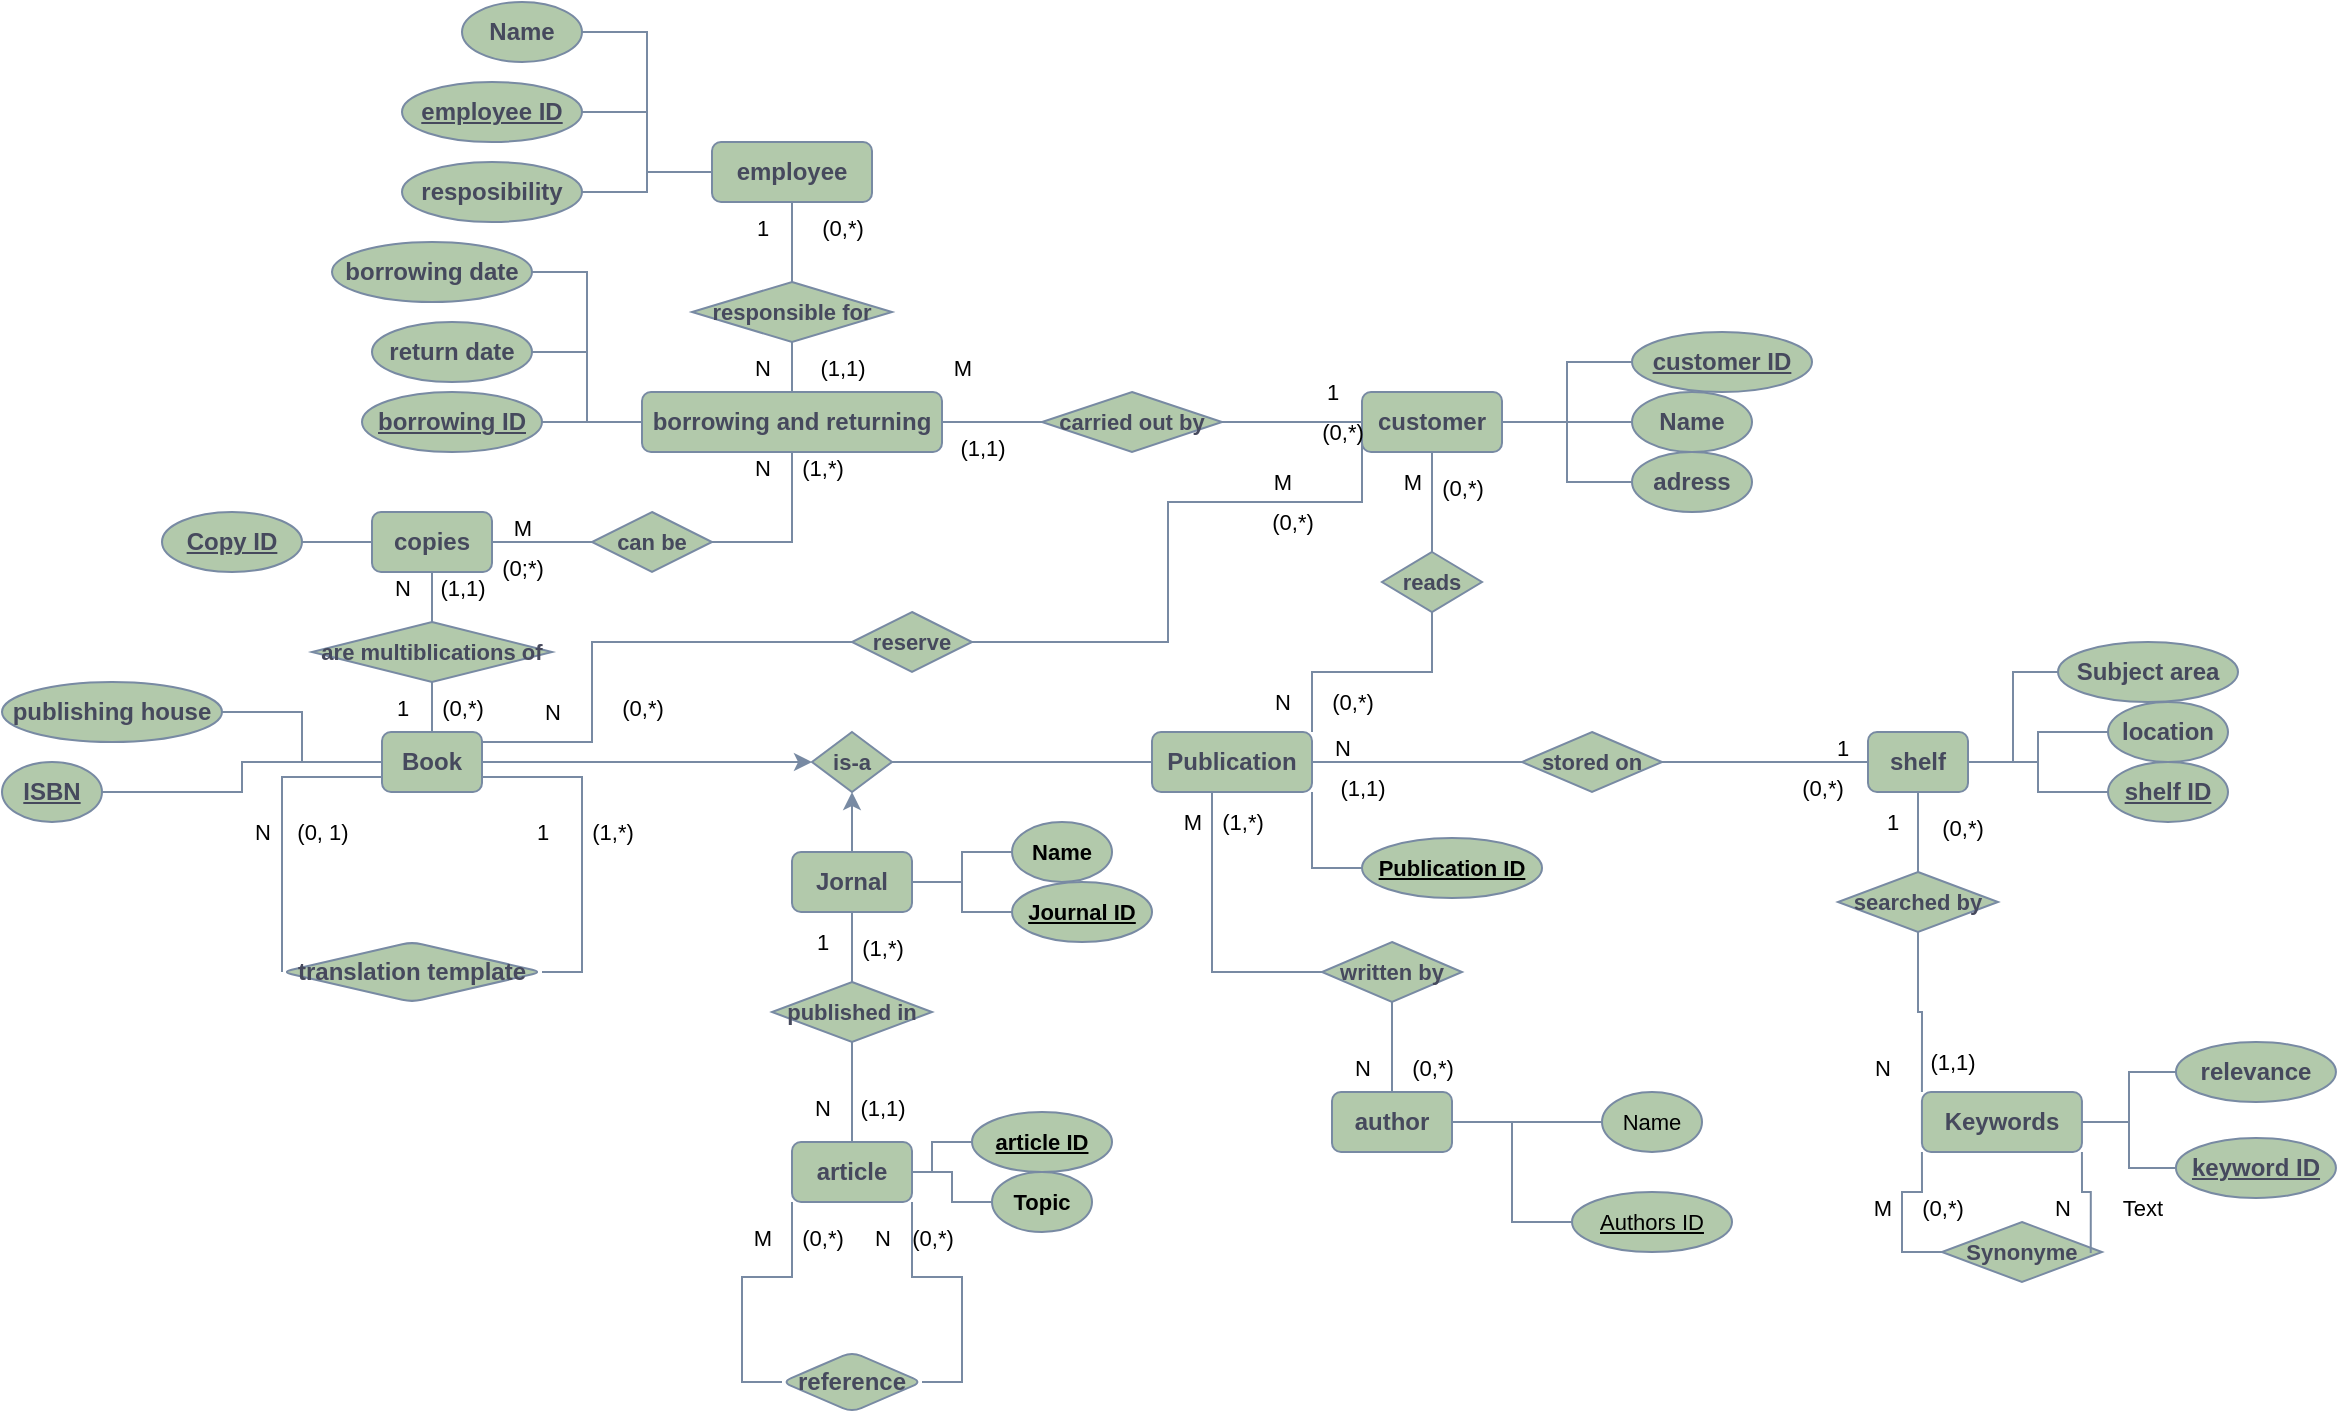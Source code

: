 <mxfile version="26.2.2">
  <diagram name="Seite-1" id="tsrc8ydOF3_2nM63vob0">
    <mxGraphModel dx="1426" dy="2021" grid="1" gridSize="10" guides="1" tooltips="1" connect="1" arrows="1" fold="1" page="1" pageScale="1" pageWidth="827" pageHeight="1169" math="0" shadow="0">
      <root>
        <mxCell id="0" />
        <mxCell id="1" parent="0" />
        <mxCell id="QP1Ot8ZAfSgMZhXPvZnd-15" style="edgeStyle=orthogonalEdgeStyle;shape=connector;rounded=0;orthogonalLoop=1;jettySize=auto;html=1;exitX=1;exitY=0.5;exitDx=0;exitDy=0;entryX=0;entryY=0.5;entryDx=0;entryDy=0;strokeColor=#788AA3;align=center;verticalAlign=middle;fontFamily=Helvetica;fontSize=11;fontColor=default;labelBackgroundColor=none;startFill=0;endArrow=none;fontStyle=1" parent="1" source="QP1Ot8ZAfSgMZhXPvZnd-40" target="2SzFF_72ARvEB5GiTpjh-35" edge="1">
          <mxGeometry relative="1" as="geometry">
            <mxPoint x="1043" y="150" as="targetPoint" />
          </mxGeometry>
        </mxCell>
        <mxCell id="QP1Ot8ZAfSgMZhXPvZnd-21" style="edgeStyle=orthogonalEdgeStyle;rounded=0;orthogonalLoop=1;jettySize=auto;html=1;exitX=1;exitY=0.5;exitDx=0;exitDy=0;entryX=0.5;entryY=1;entryDx=0;entryDy=0;strokeColor=#788AA3;fontColor=default;fillColor=#B2C9AB;endArrow=none;startFill=0;labelBackgroundColor=none;fontStyle=1" parent="1" source="2SzFF_72ARvEB5GiTpjh-3" target="QP1Ot8ZAfSgMZhXPvZnd-67" edge="1">
          <mxGeometry relative="1" as="geometry">
            <mxPoint x="355" y="-15" as="targetPoint" />
          </mxGeometry>
        </mxCell>
        <mxCell id="QP1Ot8ZAfSgMZhXPvZnd-49" style="edgeStyle=orthogonalEdgeStyle;shape=connector;rounded=0;orthogonalLoop=1;jettySize=auto;html=1;exitX=1;exitY=0.25;exitDx=0;exitDy=0;entryX=0;entryY=0.5;entryDx=0;entryDy=0;strokeColor=#788AA3;align=center;verticalAlign=middle;fontFamily=Helvetica;fontSize=11;fontColor=default;labelBackgroundColor=none;startFill=0;endArrow=none;fillColor=#B2C9AB;fontStyle=1" parent="1" source="QP1Ot8ZAfSgMZhXPvZnd-1" target="QP1Ot8ZAfSgMZhXPvZnd-48" edge="1">
          <mxGeometry relative="1" as="geometry">
            <Array as="points">
              <mxPoint x="260" y="140" />
              <mxPoint x="315" y="140" />
              <mxPoint x="315" y="90" />
            </Array>
          </mxGeometry>
        </mxCell>
        <mxCell id="2SzFF_72ARvEB5GiTpjh-55" style="edgeStyle=orthogonalEdgeStyle;shape=connector;rounded=0;orthogonalLoop=1;jettySize=auto;html=1;exitX=0;exitY=0.75;exitDx=0;exitDy=0;entryX=0;entryY=0.5;entryDx=0;entryDy=0;strokeColor=#788AA3;align=center;verticalAlign=middle;fontFamily=Helvetica;fontSize=11;fontColor=default;labelBackgroundColor=none;startFill=0;endArrow=none;fillColor=#B2C9AB;fontStyle=1" edge="1" parent="1" source="QP1Ot8ZAfSgMZhXPvZnd-1" target="QP1Ot8ZAfSgMZhXPvZnd-37">
          <mxGeometry relative="1" as="geometry">
            <Array as="points">
              <mxPoint x="160" y="158" />
              <mxPoint x="160" y="240" />
            </Array>
          </mxGeometry>
        </mxCell>
        <mxCell id="QP1Ot8ZAfSgMZhXPvZnd-1" value="Book" style="rounded=1;whiteSpace=wrap;html=1;labelBackgroundColor=none;fillColor=#B2C9AB;strokeColor=#788AA3;fontColor=#46495D;fontStyle=1" parent="1" vertex="1">
          <mxGeometry x="210" y="135" width="50" height="30" as="geometry" />
        </mxCell>
        <mxCell id="QP1Ot8ZAfSgMZhXPvZnd-27" style="edgeStyle=orthogonalEdgeStyle;shape=connector;rounded=0;orthogonalLoop=1;jettySize=auto;html=1;exitX=0.575;exitY=0.033;exitDx=0;exitDy=0;entryX=0.5;entryY=1;entryDx=0;entryDy=0;strokeColor=#788AA3;align=center;verticalAlign=middle;fontFamily=Helvetica;fontSize=11;fontColor=default;labelBackgroundColor=none;startFill=0;endArrow=classic;fillColor=#B2C9AB;endFill=1;exitPerimeter=0;fontStyle=1" parent="1" source="QP1Ot8ZAfSgMZhXPvZnd-2" target="QP1Ot8ZAfSgMZhXPvZnd-23" edge="1">
          <mxGeometry relative="1" as="geometry" />
        </mxCell>
        <mxCell id="QP1Ot8ZAfSgMZhXPvZnd-2" value="Jornal" style="rounded=1;whiteSpace=wrap;html=1;labelBackgroundColor=none;fillColor=#B2C9AB;strokeColor=#788AA3;fontColor=#46495D;fontStyle=1" parent="1" vertex="1">
          <mxGeometry x="415" y="195" width="60" height="30" as="geometry" />
        </mxCell>
        <mxCell id="QP1Ot8ZAfSgMZhXPvZnd-7" value="" style="edgeStyle=orthogonalEdgeStyle;rounded=0;orthogonalLoop=1;jettySize=auto;html=1;strokeColor=#788AA3;fontColor=default;endArrow=none;startFill=0;labelBackgroundColor=none;fontStyle=1" parent="1" source="QP1Ot8ZAfSgMZhXPvZnd-3" target="QP1Ot8ZAfSgMZhXPvZnd-1" edge="1">
          <mxGeometry relative="1" as="geometry" />
        </mxCell>
        <mxCell id="QP1Ot8ZAfSgMZhXPvZnd-3" value="publishing house" style="rounded=1;whiteSpace=wrap;html=1;labelBackgroundColor=none;fillColor=#B2C9AB;strokeColor=#788AA3;fontColor=#46495D;shape=ellipse;perimeter=ellipsePerimeter;fontStyle=1" parent="1" vertex="1">
          <mxGeometry x="20" y="110" width="110" height="30" as="geometry" />
        </mxCell>
        <mxCell id="QP1Ot8ZAfSgMZhXPvZnd-36" value="" style="edgeStyle=orthogonalEdgeStyle;shape=connector;rounded=0;orthogonalLoop=1;jettySize=auto;html=1;strokeColor=#788AA3;align=center;verticalAlign=middle;fontFamily=Helvetica;fontSize=11;fontColor=default;labelBackgroundColor=none;startFill=0;endArrow=none;fillColor=#B2C9AB;entryX=0.5;entryY=1;entryDx=0;entryDy=0;fontStyle=1" parent="1" source="2SzFF_72ARvEB5GiTpjh-28" target="QP1Ot8ZAfSgMZhXPvZnd-2" edge="1">
          <mxGeometry relative="1" as="geometry">
            <mxPoint x="435" y="460" as="targetPoint" />
          </mxGeometry>
        </mxCell>
        <mxCell id="2SzFF_72ARvEB5GiTpjh-59" style="edgeStyle=orthogonalEdgeStyle;shape=connector;rounded=0;orthogonalLoop=1;jettySize=auto;html=1;exitX=0;exitY=1;exitDx=0;exitDy=0;entryX=0;entryY=0.5;entryDx=0;entryDy=0;strokeColor=#788AA3;align=center;verticalAlign=middle;fontFamily=Helvetica;fontSize=11;fontColor=default;labelBackgroundColor=none;startFill=0;endArrow=none;fillColor=#B2C9AB;fontStyle=1" edge="1" parent="1" source="QP1Ot8ZAfSgMZhXPvZnd-4" target="2SzFF_72ARvEB5GiTpjh-58">
          <mxGeometry relative="1" as="geometry" />
        </mxCell>
        <mxCell id="2SzFF_72ARvEB5GiTpjh-61" style="edgeStyle=orthogonalEdgeStyle;shape=connector;rounded=0;orthogonalLoop=1;jettySize=auto;html=1;exitX=1;exitY=1;exitDx=0;exitDy=0;entryX=1;entryY=0.5;entryDx=0;entryDy=0;strokeColor=#788AA3;align=center;verticalAlign=middle;fontFamily=Helvetica;fontSize=11;fontColor=default;labelBackgroundColor=none;startFill=0;endArrow=none;fillColor=#B2C9AB;fontStyle=1" edge="1" parent="1" source="QP1Ot8ZAfSgMZhXPvZnd-4" target="2SzFF_72ARvEB5GiTpjh-58">
          <mxGeometry relative="1" as="geometry" />
        </mxCell>
        <mxCell id="2SzFF_72ARvEB5GiTpjh-119" style="edgeStyle=orthogonalEdgeStyle;shape=connector;rounded=0;orthogonalLoop=1;jettySize=auto;html=1;exitX=0.5;exitY=0;exitDx=0;exitDy=0;entryX=0.5;entryY=1;entryDx=0;entryDy=0;strokeColor=#788AA3;align=center;verticalAlign=middle;fontFamily=Helvetica;fontSize=11;fontColor=default;labelBackgroundColor=none;startFill=0;endArrow=none;fillColor=#B2C9AB;" edge="1" parent="1" source="QP1Ot8ZAfSgMZhXPvZnd-4" target="2SzFF_72ARvEB5GiTpjh-28">
          <mxGeometry relative="1" as="geometry" />
        </mxCell>
        <mxCell id="QP1Ot8ZAfSgMZhXPvZnd-4" value="article" style="rounded=1;whiteSpace=wrap;html=1;labelBackgroundColor=none;fillColor=#B2C9AB;strokeColor=#788AA3;fontColor=#46495D;fontStyle=1" parent="1" vertex="1">
          <mxGeometry x="415" y="340" width="60" height="30" as="geometry" />
        </mxCell>
        <mxCell id="QP1Ot8ZAfSgMZhXPvZnd-33" value="" style="edgeStyle=orthogonalEdgeStyle;shape=connector;rounded=0;orthogonalLoop=1;jettySize=auto;html=1;strokeColor=#788AA3;align=center;verticalAlign=middle;fontFamily=Helvetica;fontSize=11;fontColor=default;labelBackgroundColor=none;startFill=0;endArrow=none;fillColor=#B2C9AB;fontStyle=1" parent="1" source="QP1Ot8ZAfSgMZhXPvZnd-6" target="QP1Ot8ZAfSgMZhXPvZnd-31" edge="1">
          <mxGeometry relative="1" as="geometry" />
        </mxCell>
        <mxCell id="QP1Ot8ZAfSgMZhXPvZnd-6" value="author" style="rounded=1;whiteSpace=wrap;html=1;labelBackgroundColor=none;fillColor=#B2C9AB;strokeColor=#788AA3;fontColor=#46495D;fontStyle=1" parent="1" vertex="1">
          <mxGeometry x="685" y="315" width="60" height="30" as="geometry" />
        </mxCell>
        <mxCell id="QP1Ot8ZAfSgMZhXPvZnd-17" style="edgeStyle=orthogonalEdgeStyle;shape=connector;rounded=0;orthogonalLoop=1;jettySize=auto;html=1;exitX=0.5;exitY=1;exitDx=0;exitDy=0;entryX=0.5;entryY=0;entryDx=0;entryDy=0;strokeColor=#788AA3;align=center;verticalAlign=middle;fontFamily=Helvetica;fontSize=11;fontColor=default;labelBackgroundColor=none;startFill=0;endArrow=none;fontStyle=1" parent="1" source="QP1Ot8ZAfSgMZhXPvZnd-55" target="QP1Ot8ZAfSgMZhXPvZnd-1" edge="1">
          <mxGeometry relative="1" as="geometry" />
        </mxCell>
        <mxCell id="2SzFF_72ARvEB5GiTpjh-8" style="edgeStyle=orthogonalEdgeStyle;rounded=0;orthogonalLoop=1;jettySize=auto;html=1;exitX=0;exitY=0.5;exitDx=0;exitDy=0;entryX=1;entryY=0.5;entryDx=0;entryDy=0;endArrow=none;startFill=0;labelBackgroundColor=none;strokeColor=#788AA3;fontColor=default;fontStyle=1" edge="1" parent="1" source="QP1Ot8ZAfSgMZhXPvZnd-8" target="2SzFF_72ARvEB5GiTpjh-7">
          <mxGeometry relative="1" as="geometry" />
        </mxCell>
        <mxCell id="QP1Ot8ZAfSgMZhXPvZnd-8" value="copies" style="rounded=1;whiteSpace=wrap;html=1;labelBackgroundColor=none;fillColor=#B2C9AB;strokeColor=#788AA3;fontColor=#46495D;fontStyle=1" parent="1" vertex="1">
          <mxGeometry x="205" y="25" width="60" height="30" as="geometry" />
        </mxCell>
        <mxCell id="QP1Ot8ZAfSgMZhXPvZnd-29" value="" style="edgeStyle=orthogonalEdgeStyle;shape=connector;rounded=0;orthogonalLoop=1;jettySize=auto;html=1;strokeColor=#788AA3;align=center;verticalAlign=middle;fontFamily=Helvetica;fontSize=11;fontColor=default;labelBackgroundColor=none;startFill=0;endArrow=none;fillColor=#B2C9AB;fontStyle=1" parent="1" source="QP1Ot8ZAfSgMZhXPvZnd-19" target="QP1Ot8ZAfSgMZhXPvZnd-28" edge="1">
          <mxGeometry relative="1" as="geometry" />
        </mxCell>
        <mxCell id="QP1Ot8ZAfSgMZhXPvZnd-19" value="customer" style="rounded=1;whiteSpace=wrap;html=1;labelBackgroundColor=none;fillColor=#B2C9AB;strokeColor=#788AA3;fontColor=#46495D;fontStyle=1" parent="1" vertex="1">
          <mxGeometry x="700" y="-35" width="70" height="30" as="geometry" />
        </mxCell>
        <mxCell id="QP1Ot8ZAfSgMZhXPvZnd-45" style="edgeStyle=orthogonalEdgeStyle;shape=connector;rounded=0;orthogonalLoop=1;jettySize=auto;html=1;exitX=1;exitY=0.5;exitDx=0;exitDy=0;entryX=0;entryY=0.5;entryDx=0;entryDy=0;strokeColor=#788AA3;align=center;verticalAlign=middle;fontFamily=Helvetica;fontSize=11;fontColor=default;labelBackgroundColor=none;startFill=0;endArrow=none;fillColor=#B2C9AB;fontStyle=1" parent="1" source="2SzFF_72ARvEB5GiTpjh-5" target="QP1Ot8ZAfSgMZhXPvZnd-19" edge="1">
          <mxGeometry relative="1" as="geometry">
            <mxPoint x="475" y="-15" as="sourcePoint" />
          </mxGeometry>
        </mxCell>
        <mxCell id="QP1Ot8ZAfSgMZhXPvZnd-24" value="" style="edgeStyle=orthogonalEdgeStyle;shape=connector;rounded=0;orthogonalLoop=1;jettySize=auto;html=1;exitX=1;exitY=0.5;exitDx=0;exitDy=0;entryX=0;entryY=0.5;entryDx=0;entryDy=0;strokeColor=#788AA3;align=center;verticalAlign=middle;fontFamily=Helvetica;fontSize=11;fontColor=default;labelBackgroundColor=none;startFill=0;endArrow=classic;endFill=1;fontStyle=1" parent="1" source="QP1Ot8ZAfSgMZhXPvZnd-1" target="QP1Ot8ZAfSgMZhXPvZnd-23" edge="1">
          <mxGeometry relative="1" as="geometry">
            <mxPoint x="295" y="150" as="sourcePoint" />
            <mxPoint x="985" y="190" as="targetPoint" />
          </mxGeometry>
        </mxCell>
        <mxCell id="QP1Ot8ZAfSgMZhXPvZnd-23" value="is-a" style="whiteSpace=wrap;html=1;strokeColor=#788AA3;fontFamily=Helvetica;fontSize=11;fontColor=#46495D;labelBackgroundColor=none;fillColor=#B2C9AB;shape=hexagon;perimeter=hexagonPerimeter2;fixedSize=1;fontStyle=1" parent="1" vertex="1">
          <mxGeometry x="425" y="135" width="40" height="30" as="geometry" />
        </mxCell>
        <mxCell id="QP1Ot8ZAfSgMZhXPvZnd-26" value="" style="edgeStyle=orthogonalEdgeStyle;shape=connector;rounded=0;orthogonalLoop=1;jettySize=auto;html=1;exitX=1;exitY=0.5;exitDx=0;exitDy=0;entryX=0;entryY=0.5;entryDx=0;entryDy=0;strokeColor=#788AA3;align=center;verticalAlign=middle;fontFamily=Helvetica;fontSize=11;fontColor=default;labelBackgroundColor=none;startFill=0;endArrow=none;fontStyle=1" parent="1" source="QP1Ot8ZAfSgMZhXPvZnd-23" target="QP1Ot8ZAfSgMZhXPvZnd-25" edge="1">
          <mxGeometry relative="1" as="geometry">
            <mxPoint x="475" y="150" as="sourcePoint" />
            <mxPoint x="985" y="190" as="targetPoint" />
          </mxGeometry>
        </mxCell>
        <mxCell id="QP1Ot8ZAfSgMZhXPvZnd-30" value="" style="edgeStyle=orthogonalEdgeStyle;shape=connector;rounded=0;orthogonalLoop=1;jettySize=auto;html=1;strokeColor=#788AA3;align=center;verticalAlign=middle;fontFamily=Helvetica;fontSize=11;fontColor=default;labelBackgroundColor=none;startFill=0;endArrow=none;fillColor=#B2C9AB;fontStyle=1;exitX=1;exitY=0;exitDx=0;exitDy=0;" parent="1" source="QP1Ot8ZAfSgMZhXPvZnd-25" target="QP1Ot8ZAfSgMZhXPvZnd-28" edge="1">
          <mxGeometry relative="1" as="geometry" />
        </mxCell>
        <mxCell id="QP1Ot8ZAfSgMZhXPvZnd-58" style="edgeStyle=orthogonalEdgeStyle;shape=connector;rounded=0;orthogonalLoop=1;jettySize=auto;html=1;exitX=0.5;exitY=1;exitDx=0;exitDy=0;entryX=0;entryY=0;entryDx=0;entryDy=0;strokeColor=#788AA3;align=center;verticalAlign=middle;fontFamily=Helvetica;fontSize=11;fontColor=default;labelBackgroundColor=none;startFill=0;endArrow=none;fillColor=#B2C9AB;fontStyle=1" parent="1" source="QP1Ot8ZAfSgMZhXPvZnd-59" target="QP1Ot8ZAfSgMZhXPvZnd-57" edge="1">
          <mxGeometry relative="1" as="geometry" />
        </mxCell>
        <mxCell id="QP1Ot8ZAfSgMZhXPvZnd-25" value="Publication" style="rounded=1;whiteSpace=wrap;html=1;labelBackgroundColor=none;fillColor=#B2C9AB;strokeColor=#788AA3;fontColor=#46495D;fontStyle=1" parent="1" vertex="1">
          <mxGeometry x="595" y="135" width="80" height="30" as="geometry" />
        </mxCell>
        <mxCell id="QP1Ot8ZAfSgMZhXPvZnd-28" value="reads" style="rhombus;whiteSpace=wrap;html=1;strokeColor=#788AA3;fontFamily=Helvetica;fontSize=11;fontColor=#46495D;labelBackgroundColor=none;fillColor=#B2C9AB;fontStyle=1" parent="1" vertex="1">
          <mxGeometry x="710" y="45" width="50" height="30" as="geometry" />
        </mxCell>
        <mxCell id="QP1Ot8ZAfSgMZhXPvZnd-32" value="" style="edgeStyle=orthogonalEdgeStyle;shape=connector;rounded=0;orthogonalLoop=1;jettySize=auto;html=1;strokeColor=#788AA3;align=center;verticalAlign=middle;fontFamily=Helvetica;fontSize=11;fontColor=default;labelBackgroundColor=none;startFill=0;endArrow=none;fillColor=#B2C9AB;entryX=0.375;entryY=1;entryDx=0;entryDy=0;entryPerimeter=0;fontStyle=1" parent="1" source="QP1Ot8ZAfSgMZhXPvZnd-31" target="QP1Ot8ZAfSgMZhXPvZnd-25" edge="1">
          <mxGeometry relative="1" as="geometry" />
        </mxCell>
        <mxCell id="QP1Ot8ZAfSgMZhXPvZnd-31" value="written by" style="rhombus;whiteSpace=wrap;html=1;strokeColor=#788AA3;fontFamily=Helvetica;fontSize=11;fontColor=#46495D;labelBackgroundColor=none;fillColor=#B2C9AB;fontStyle=1" parent="1" vertex="1">
          <mxGeometry x="680" y="240" width="70" height="30" as="geometry" />
        </mxCell>
        <mxCell id="2SzFF_72ARvEB5GiTpjh-56" style="edgeStyle=orthogonalEdgeStyle;shape=connector;rounded=0;orthogonalLoop=1;jettySize=auto;html=1;exitX=1;exitY=0.5;exitDx=0;exitDy=0;entryX=1;entryY=0.75;entryDx=0;entryDy=0;strokeColor=#788AA3;align=center;verticalAlign=middle;fontFamily=Helvetica;fontSize=11;fontColor=default;labelBackgroundColor=none;startFill=0;endArrow=none;fillColor=#B2C9AB;fontStyle=1" edge="1" parent="1" source="QP1Ot8ZAfSgMZhXPvZnd-37" target="QP1Ot8ZAfSgMZhXPvZnd-1">
          <mxGeometry relative="1" as="geometry" />
        </mxCell>
        <mxCell id="QP1Ot8ZAfSgMZhXPvZnd-37" value="translation template" style="rounded=1;whiteSpace=wrap;html=1;labelBackgroundColor=none;fillColor=#B2C9AB;strokeColor=#788AA3;fontColor=#46495D;shape=rhombus;arcSize=10;perimeter=rhombusPerimeter;fontStyle=1" parent="1" vertex="1">
          <mxGeometry x="160" y="240" width="130" height="30" as="geometry" />
        </mxCell>
        <mxCell id="QP1Ot8ZAfSgMZhXPvZnd-61" style="edgeStyle=orthogonalEdgeStyle;shape=connector;rounded=0;orthogonalLoop=1;jettySize=auto;html=1;exitX=0.5;exitY=1;exitDx=0;exitDy=0;entryX=0.5;entryY=0;entryDx=0;entryDy=0;strokeColor=#788AA3;align=center;verticalAlign=middle;fontFamily=Helvetica;fontSize=11;fontColor=default;labelBackgroundColor=none;startFill=0;endArrow=none;fillColor=#B2C9AB;fontStyle=1" parent="1" source="2SzFF_72ARvEB5GiTpjh-1" target="QP1Ot8ZAfSgMZhXPvZnd-67" edge="1">
          <mxGeometry relative="1" as="geometry">
            <mxPoint x="415" y="-30" as="targetPoint" />
          </mxGeometry>
        </mxCell>
        <mxCell id="QP1Ot8ZAfSgMZhXPvZnd-38" value="employee" style="rounded=1;whiteSpace=wrap;html=1;labelBackgroundColor=none;fillColor=#B2C9AB;strokeColor=#788AA3;fontColor=#46495D;fontStyle=1" parent="1" vertex="1">
          <mxGeometry x="375" y="-160" width="80" height="30" as="geometry" />
        </mxCell>
        <mxCell id="QP1Ot8ZAfSgMZhXPvZnd-41" value="" style="edgeStyle=orthogonalEdgeStyle;shape=connector;rounded=0;orthogonalLoop=1;jettySize=auto;html=1;exitX=1;exitY=0.5;exitDx=0;exitDy=0;entryX=0;entryY=0.5;entryDx=0;entryDy=0;strokeColor=#788AA3;align=center;verticalAlign=middle;fontFamily=Helvetica;fontSize=11;fontColor=default;labelBackgroundColor=none;startFill=0;endArrow=none;fontStyle=1" parent="1" source="QP1Ot8ZAfSgMZhXPvZnd-42" target="QP1Ot8ZAfSgMZhXPvZnd-40" edge="1">
          <mxGeometry relative="1" as="geometry">
            <mxPoint x="813" y="150" as="sourcePoint" />
            <mxPoint x="1233" y="150" as="targetPoint" />
          </mxGeometry>
        </mxCell>
        <mxCell id="QP1Ot8ZAfSgMZhXPvZnd-40" value="shelf" style="rounded=1;whiteSpace=wrap;html=1;labelBackgroundColor=none;fillColor=#B2C9AB;strokeColor=#788AA3;fontColor=#46495D;fontStyle=1" parent="1" vertex="1">
          <mxGeometry x="953" y="135" width="50" height="30" as="geometry" />
        </mxCell>
        <mxCell id="QP1Ot8ZAfSgMZhXPvZnd-43" value="" style="edgeStyle=orthogonalEdgeStyle;shape=connector;rounded=0;orthogonalLoop=1;jettySize=auto;html=1;exitX=1;exitY=0.5;exitDx=0;exitDy=0;entryX=0;entryY=0.5;entryDx=0;entryDy=0;strokeColor=#788AA3;align=center;verticalAlign=middle;fontFamily=Helvetica;fontSize=11;fontColor=default;labelBackgroundColor=none;startFill=0;endArrow=none;fontStyle=1" parent="1" source="QP1Ot8ZAfSgMZhXPvZnd-25" target="QP1Ot8ZAfSgMZhXPvZnd-42" edge="1">
          <mxGeometry relative="1" as="geometry">
            <mxPoint x="695" y="150" as="sourcePoint" />
            <mxPoint x="915" y="150" as="targetPoint" />
          </mxGeometry>
        </mxCell>
        <mxCell id="QP1Ot8ZAfSgMZhXPvZnd-42" value="stored on" style="rhombus;whiteSpace=wrap;html=1;strokeColor=#788AA3;fontFamily=Helvetica;fontSize=11;fontColor=#46495D;labelBackgroundColor=none;fillColor=#B2C9AB;fontStyle=1" parent="1" vertex="1">
          <mxGeometry x="780" y="135" width="70" height="30" as="geometry" />
        </mxCell>
        <mxCell id="QP1Ot8ZAfSgMZhXPvZnd-50" style="edgeStyle=orthogonalEdgeStyle;shape=connector;rounded=0;orthogonalLoop=1;jettySize=auto;html=1;exitX=1;exitY=0.5;exitDx=0;exitDy=0;entryX=0;entryY=0.75;entryDx=0;entryDy=0;strokeColor=#788AA3;align=center;verticalAlign=middle;fontFamily=Helvetica;fontSize=11;fontColor=default;labelBackgroundColor=none;startFill=0;endArrow=none;fillColor=#B2C9AB;fontStyle=1" parent="1" source="QP1Ot8ZAfSgMZhXPvZnd-48" target="QP1Ot8ZAfSgMZhXPvZnd-19" edge="1">
          <mxGeometry relative="1" as="geometry">
            <Array as="points">
              <mxPoint x="603" y="90" />
              <mxPoint x="603" y="20" />
              <mxPoint x="700" y="20" />
            </Array>
          </mxGeometry>
        </mxCell>
        <mxCell id="QP1Ot8ZAfSgMZhXPvZnd-48" value="reserve" style="rhombus;whiteSpace=wrap;html=1;strokeColor=#788AA3;fontFamily=Helvetica;fontSize=11;fontColor=#46495D;labelBackgroundColor=none;fillColor=#B2C9AB;fontStyle=1" parent="1" vertex="1">
          <mxGeometry x="445" y="75" width="60" height="30" as="geometry" />
        </mxCell>
        <mxCell id="QP1Ot8ZAfSgMZhXPvZnd-56" value="" style="edgeStyle=orthogonalEdgeStyle;shape=connector;rounded=0;orthogonalLoop=1;jettySize=auto;html=1;exitX=0.5;exitY=1;exitDx=0;exitDy=0;entryX=0.5;entryY=0;entryDx=0;entryDy=0;strokeColor=#788AA3;align=center;verticalAlign=middle;fontFamily=Helvetica;fontSize=11;fontColor=default;labelBackgroundColor=none;startFill=0;endArrow=none;fontStyle=1" parent="1" source="QP1Ot8ZAfSgMZhXPvZnd-8" target="QP1Ot8ZAfSgMZhXPvZnd-55" edge="1">
          <mxGeometry relative="1" as="geometry">
            <mxPoint x="235" y="70" as="sourcePoint" />
            <mxPoint x="235" y="120" as="targetPoint" />
          </mxGeometry>
        </mxCell>
        <mxCell id="QP1Ot8ZAfSgMZhXPvZnd-55" value="are multiblications of" style="rhombus;whiteSpace=wrap;html=1;strokeColor=#788AA3;fontFamily=Helvetica;fontSize=11;fontColor=#46495D;labelBackgroundColor=none;fillColor=#B2C9AB;fontStyle=1" parent="1" vertex="1">
          <mxGeometry x="175" y="80" width="120" height="30" as="geometry" />
        </mxCell>
        <mxCell id="2SzFF_72ARvEB5GiTpjh-52" style="edgeStyle=orthogonalEdgeStyle;shape=connector;rounded=0;orthogonalLoop=1;jettySize=auto;html=1;exitX=0;exitY=1;exitDx=0;exitDy=0;strokeColor=#788AA3;align=center;verticalAlign=middle;fontFamily=Helvetica;fontSize=11;fontColor=default;labelBackgroundColor=none;startFill=0;endArrow=none;fillColor=#B2C9AB;entryX=0;entryY=0.5;entryDx=0;entryDy=0;fontStyle=1" edge="1" parent="1" source="QP1Ot8ZAfSgMZhXPvZnd-57" target="2SzFF_72ARvEB5GiTpjh-43">
          <mxGeometry relative="1" as="geometry" />
        </mxCell>
        <mxCell id="QP1Ot8ZAfSgMZhXPvZnd-57" value="Keywords" style="rounded=1;whiteSpace=wrap;html=1;labelBackgroundColor=none;fillColor=#B2C9AB;strokeColor=#788AA3;fontColor=#46495D;fontStyle=1" parent="1" vertex="1">
          <mxGeometry x="979.97" y="315" width="80" height="30" as="geometry" />
        </mxCell>
        <mxCell id="QP1Ot8ZAfSgMZhXPvZnd-60" value="" style="edgeStyle=orthogonalEdgeStyle;shape=connector;rounded=0;orthogonalLoop=1;jettySize=auto;html=1;exitX=0.5;exitY=1;exitDx=0;exitDy=0;entryX=0.5;entryY=0;entryDx=0;entryDy=0;strokeColor=#788AA3;align=center;verticalAlign=middle;fontFamily=Helvetica;fontSize=11;fontColor=default;labelBackgroundColor=none;startFill=0;endArrow=none;fillColor=#B2C9AB;fontStyle=1" parent="1" source="QP1Ot8ZAfSgMZhXPvZnd-40" target="QP1Ot8ZAfSgMZhXPvZnd-59" edge="1">
          <mxGeometry relative="1" as="geometry">
            <mxPoint x="813" y="180" as="sourcePoint" />
            <mxPoint x="873" y="260" as="targetPoint" />
          </mxGeometry>
        </mxCell>
        <mxCell id="QP1Ot8ZAfSgMZhXPvZnd-59" value="searched by" style="rhombus;whiteSpace=wrap;html=1;strokeColor=#788AA3;fontFamily=Helvetica;fontSize=11;fontColor=#46495D;labelBackgroundColor=none;fillColor=#B2C9AB;fontStyle=1" parent="1" vertex="1">
          <mxGeometry x="938" y="205" width="80" height="30" as="geometry" />
        </mxCell>
        <mxCell id="QP1Ot8ZAfSgMZhXPvZnd-66" style="edgeStyle=orthogonalEdgeStyle;shape=connector;rounded=0;orthogonalLoop=1;jettySize=auto;html=1;entryX=0;entryY=0.5;entryDx=0;entryDy=0;strokeColor=#788AA3;align=center;verticalAlign=middle;fontFamily=Helvetica;fontSize=11;fontColor=default;labelBackgroundColor=none;startFill=0;endArrow=none;fillColor=#B2C9AB;fontStyle=1" parent="1" source="QP1Ot8ZAfSgMZhXPvZnd-65" target="QP1Ot8ZAfSgMZhXPvZnd-1" edge="1">
          <mxGeometry relative="1" as="geometry" />
        </mxCell>
        <mxCell id="QP1Ot8ZAfSgMZhXPvZnd-65" value="&lt;u&gt;ISBN&lt;/u&gt;" style="rounded=1;whiteSpace=wrap;html=1;labelBackgroundColor=none;fillColor=#B2C9AB;strokeColor=#788AA3;fontColor=#46495D;shape=ellipse;perimeter=ellipsePerimeter;fontStyle=1" parent="1" vertex="1">
          <mxGeometry x="20" y="150" width="50" height="30" as="geometry" />
        </mxCell>
        <mxCell id="2SzFF_72ARvEB5GiTpjh-10" style="edgeStyle=orthogonalEdgeStyle;shape=connector;rounded=0;orthogonalLoop=1;jettySize=auto;html=1;exitX=0;exitY=0.5;exitDx=0;exitDy=0;entryX=1;entryY=0.5;entryDx=0;entryDy=0;strokeColor=#788AA3;align=center;verticalAlign=middle;fontFamily=Helvetica;fontSize=11;fontColor=default;labelBackgroundColor=none;startFill=0;endArrow=none;fillColor=#B2C9AB;fontStyle=1" edge="1" parent="1" source="QP1Ot8ZAfSgMZhXPvZnd-67" target="2SzFF_72ARvEB5GiTpjh-9">
          <mxGeometry relative="1" as="geometry" />
        </mxCell>
        <mxCell id="QP1Ot8ZAfSgMZhXPvZnd-67" value="borrowing and returning" style="rounded=1;whiteSpace=wrap;html=1;labelBackgroundColor=none;fillColor=#B2C9AB;strokeColor=#788AA3;fontColor=#46495D;fontStyle=1" parent="1" vertex="1">
          <mxGeometry x="340" y="-35" width="150" height="30" as="geometry" />
        </mxCell>
        <mxCell id="2SzFF_72ARvEB5GiTpjh-15" style="edgeStyle=orthogonalEdgeStyle;shape=connector;rounded=0;orthogonalLoop=1;jettySize=auto;html=1;exitX=0.5;exitY=0;exitDx=0;exitDy=0;entryX=0.5;entryY=1;entryDx=0;entryDy=0;strokeColor=#788AA3;align=center;verticalAlign=middle;fontFamily=Helvetica;fontSize=11;fontColor=default;labelBackgroundColor=none;startFill=0;endArrow=none;fillColor=#B2C9AB;fontStyle=1" edge="1" parent="1" source="2SzFF_72ARvEB5GiTpjh-1" target="QP1Ot8ZAfSgMZhXPvZnd-38">
          <mxGeometry relative="1" as="geometry" />
        </mxCell>
        <mxCell id="2SzFF_72ARvEB5GiTpjh-1" value="responsible for" style="rhombus;whiteSpace=wrap;html=1;strokeColor=#788AA3;fontFamily=Helvetica;fontSize=11;fontColor=#46495D;labelBackgroundColor=none;fillColor=#B2C9AB;fontStyle=1" vertex="1" parent="1">
          <mxGeometry x="365" y="-90" width="100" height="30" as="geometry" />
        </mxCell>
        <mxCell id="2SzFF_72ARvEB5GiTpjh-4" value="" style="edgeStyle=orthogonalEdgeStyle;rounded=0;orthogonalLoop=1;jettySize=auto;html=1;exitX=1;exitY=0.5;exitDx=0;exitDy=0;entryX=0;entryY=0.5;entryDx=0;entryDy=0;strokeColor=#788AA3;fontColor=default;fillColor=#B2C9AB;endArrow=none;startFill=0;labelBackgroundColor=none;fontStyle=1" edge="1" parent="1" source="QP1Ot8ZAfSgMZhXPvZnd-8" target="2SzFF_72ARvEB5GiTpjh-3">
          <mxGeometry relative="1" as="geometry">
            <mxPoint x="340" y="-20" as="targetPoint" />
            <mxPoint x="265" y="40" as="sourcePoint" />
          </mxGeometry>
        </mxCell>
        <mxCell id="2SzFF_72ARvEB5GiTpjh-3" value="can be" style="rhombus;whiteSpace=wrap;html=1;strokeColor=#788AA3;fontFamily=Helvetica;fontSize=11;fontColor=#46495D;labelBackgroundColor=none;fillColor=#B2C9AB;fontStyle=1" vertex="1" parent="1">
          <mxGeometry x="315" y="25" width="60" height="30" as="geometry" />
        </mxCell>
        <mxCell id="2SzFF_72ARvEB5GiTpjh-6" value="" style="edgeStyle=orthogonalEdgeStyle;shape=connector;rounded=0;orthogonalLoop=1;jettySize=auto;html=1;exitX=1;exitY=0.5;exitDx=0;exitDy=0;entryX=0;entryY=0.5;entryDx=0;entryDy=0;strokeColor=#788AA3;align=center;verticalAlign=middle;fontFamily=Helvetica;fontSize=11;fontColor=default;labelBackgroundColor=none;startFill=0;endArrow=none;fillColor=#B2C9AB;fontStyle=1" edge="1" parent="1" source="QP1Ot8ZAfSgMZhXPvZnd-67" target="2SzFF_72ARvEB5GiTpjh-5">
          <mxGeometry relative="1" as="geometry">
            <mxPoint x="487" y="-24" as="sourcePoint" />
            <mxPoint x="600" y="-60" as="targetPoint" />
          </mxGeometry>
        </mxCell>
        <mxCell id="2SzFF_72ARvEB5GiTpjh-5" value="carried out by" style="rhombus;whiteSpace=wrap;html=1;strokeColor=#788AA3;fontFamily=Helvetica;fontSize=11;fontColor=#46495D;labelBackgroundColor=none;fillColor=#B2C9AB;fontStyle=1" vertex="1" parent="1">
          <mxGeometry x="540" y="-35" width="90" height="30" as="geometry" />
        </mxCell>
        <mxCell id="2SzFF_72ARvEB5GiTpjh-7" value="&lt;u&gt;Copy ID&lt;/u&gt;" style="rounded=1;whiteSpace=wrap;html=1;labelBackgroundColor=none;fillColor=#B2C9AB;strokeColor=#788AA3;fontColor=#46495D;shape=ellipse;perimeter=ellipsePerimeter;fontStyle=1" vertex="1" parent="1">
          <mxGeometry x="100" y="25" width="70" height="30" as="geometry" />
        </mxCell>
        <mxCell id="2SzFF_72ARvEB5GiTpjh-9" value="borrowing date" style="rounded=1;whiteSpace=wrap;html=1;labelBackgroundColor=none;fillColor=#B2C9AB;strokeColor=#788AA3;fontColor=#46495D;shape=ellipse;perimeter=ellipsePerimeter;fontStyle=1" vertex="1" parent="1">
          <mxGeometry x="185" y="-110" width="100" height="30" as="geometry" />
        </mxCell>
        <mxCell id="2SzFF_72ARvEB5GiTpjh-12" value="" style="edgeStyle=orthogonalEdgeStyle;shape=connector;rounded=0;orthogonalLoop=1;jettySize=auto;html=1;strokeColor=#788AA3;align=center;verticalAlign=middle;fontFamily=Helvetica;fontSize=11;fontColor=default;labelBackgroundColor=none;startFill=0;endArrow=none;fillColor=#B2C9AB;entryX=0;entryY=0.5;entryDx=0;entryDy=0;fontStyle=1" edge="1" parent="1" source="2SzFF_72ARvEB5GiTpjh-11" target="QP1Ot8ZAfSgMZhXPvZnd-67">
          <mxGeometry relative="1" as="geometry">
            <mxPoint x="335" y="-20" as="targetPoint" />
          </mxGeometry>
        </mxCell>
        <mxCell id="2SzFF_72ARvEB5GiTpjh-11" value="return date" style="rounded=1;whiteSpace=wrap;html=1;labelBackgroundColor=none;fillColor=#B2C9AB;strokeColor=#788AA3;fontColor=#46495D;shape=ellipse;perimeter=ellipsePerimeter;fontStyle=1" vertex="1" parent="1">
          <mxGeometry x="205" y="-70" width="80" height="30" as="geometry" />
        </mxCell>
        <mxCell id="2SzFF_72ARvEB5GiTpjh-19" value="" style="edgeStyle=orthogonalEdgeStyle;shape=connector;rounded=0;orthogonalLoop=1;jettySize=auto;html=1;strokeColor=#788AA3;align=center;verticalAlign=middle;fontFamily=Helvetica;fontSize=11;fontColor=default;labelBackgroundColor=none;startFill=0;endArrow=none;fillColor=#B2C9AB;entryX=0;entryY=0.5;entryDx=0;entryDy=0;fontStyle=1" edge="1" parent="1" source="2SzFF_72ARvEB5GiTpjh-18" target="QP1Ot8ZAfSgMZhXPvZnd-67">
          <mxGeometry relative="1" as="geometry" />
        </mxCell>
        <mxCell id="2SzFF_72ARvEB5GiTpjh-18" value="&lt;u&gt;borrowing ID&lt;/u&gt;" style="rounded=1;whiteSpace=wrap;html=1;labelBackgroundColor=none;fillColor=#B2C9AB;strokeColor=#788AA3;fontColor=#46495D;shape=ellipse;perimeter=ellipsePerimeter;fontStyle=1" vertex="1" parent="1">
          <mxGeometry x="200" y="-35" width="90" height="30" as="geometry" />
        </mxCell>
        <mxCell id="2SzFF_72ARvEB5GiTpjh-21" value="" style="edgeStyle=orthogonalEdgeStyle;shape=connector;rounded=0;orthogonalLoop=1;jettySize=auto;html=1;strokeColor=#788AA3;align=center;verticalAlign=middle;fontFamily=Helvetica;fontSize=11;fontColor=default;labelBackgroundColor=none;startFill=0;endArrow=none;fillColor=#B2C9AB;entryX=0;entryY=0.5;entryDx=0;entryDy=0;fontStyle=1" edge="1" parent="1" source="2SzFF_72ARvEB5GiTpjh-20" target="QP1Ot8ZAfSgMZhXPvZnd-38">
          <mxGeometry relative="1" as="geometry" />
        </mxCell>
        <mxCell id="2SzFF_72ARvEB5GiTpjh-20" value="&lt;u&gt;employee ID&lt;/u&gt;" style="rounded=1;whiteSpace=wrap;html=1;labelBackgroundColor=none;fillColor=#B2C9AB;strokeColor=#788AA3;fontColor=#46495D;shape=ellipse;perimeter=ellipsePerimeter;fontStyle=1" vertex="1" parent="1">
          <mxGeometry x="220" y="-190" width="90" height="30" as="geometry" />
        </mxCell>
        <mxCell id="2SzFF_72ARvEB5GiTpjh-23" value="" style="edgeStyle=orthogonalEdgeStyle;shape=connector;rounded=0;orthogonalLoop=1;jettySize=auto;html=1;strokeColor=#788AA3;align=center;verticalAlign=middle;fontFamily=Helvetica;fontSize=11;fontColor=default;labelBackgroundColor=none;startFill=0;endArrow=none;fillColor=#B2C9AB;entryX=0;entryY=0.5;entryDx=0;entryDy=0;fontStyle=1" edge="1" parent="1" source="2SzFF_72ARvEB5GiTpjh-22" target="QP1Ot8ZAfSgMZhXPvZnd-38">
          <mxGeometry relative="1" as="geometry" />
        </mxCell>
        <mxCell id="2SzFF_72ARvEB5GiTpjh-22" value="resposibility" style="rounded=1;whiteSpace=wrap;html=1;labelBackgroundColor=none;fillColor=#B2C9AB;strokeColor=#788AA3;fontColor=#46495D;shape=ellipse;perimeter=ellipsePerimeter;fontStyle=1" vertex="1" parent="1">
          <mxGeometry x="220" y="-150" width="90" height="30" as="geometry" />
        </mxCell>
        <mxCell id="2SzFF_72ARvEB5GiTpjh-25" value="" style="edgeStyle=orthogonalEdgeStyle;shape=connector;rounded=0;orthogonalLoop=1;jettySize=auto;html=1;strokeColor=#788AA3;align=center;verticalAlign=middle;fontFamily=Helvetica;fontSize=11;fontColor=default;labelBackgroundColor=none;startFill=0;endArrow=none;fillColor=#B2C9AB;entryX=1;entryY=0.5;entryDx=0;entryDy=0;fontStyle=1" edge="1" parent="1" source="2SzFF_72ARvEB5GiTpjh-24" target="QP1Ot8ZAfSgMZhXPvZnd-19">
          <mxGeometry relative="1" as="geometry" />
        </mxCell>
        <mxCell id="2SzFF_72ARvEB5GiTpjh-24" value="&lt;u&gt;customer ID&lt;/u&gt;" style="rounded=1;whiteSpace=wrap;html=1;labelBackgroundColor=none;fillColor=#B2C9AB;strokeColor=#788AA3;fontColor=#46495D;shape=ellipse;perimeter=ellipsePerimeter;fontStyle=1" vertex="1" parent="1">
          <mxGeometry x="835" y="-65" width="90" height="30" as="geometry" />
        </mxCell>
        <mxCell id="2SzFF_72ARvEB5GiTpjh-31" value="" style="edgeStyle=orthogonalEdgeStyle;shape=connector;rounded=0;orthogonalLoop=1;jettySize=auto;html=1;strokeColor=#788AA3;align=center;verticalAlign=middle;fontFamily=Helvetica;fontSize=11;fontColor=default;labelBackgroundColor=none;startFill=0;endArrow=none;fillColor=#B2C9AB;entryX=1;entryY=0.5;entryDx=0;entryDy=0;fontStyle=1" edge="1" parent="1" source="2SzFF_72ARvEB5GiTpjh-26" target="QP1Ot8ZAfSgMZhXPvZnd-19">
          <mxGeometry relative="1" as="geometry" />
        </mxCell>
        <mxCell id="2SzFF_72ARvEB5GiTpjh-26" value="Name" style="rounded=1;whiteSpace=wrap;html=1;labelBackgroundColor=none;fillColor=#B2C9AB;strokeColor=#788AA3;fontColor=#46495D;shape=ellipse;perimeter=ellipsePerimeter;fontStyle=1" vertex="1" parent="1">
          <mxGeometry x="835" y="-35" width="60" height="30" as="geometry" />
        </mxCell>
        <mxCell id="2SzFF_72ARvEB5GiTpjh-30" style="edgeStyle=orthogonalEdgeStyle;shape=connector;rounded=0;orthogonalLoop=1;jettySize=auto;html=1;exitX=1;exitY=0.5;exitDx=0;exitDy=0;entryX=0;entryY=0.5;entryDx=0;entryDy=0;strokeColor=#788AA3;align=center;verticalAlign=middle;fontFamily=Helvetica;fontSize=11;fontColor=default;labelBackgroundColor=none;startFill=0;endArrow=none;fillColor=#B2C9AB;fontStyle=1" edge="1" parent="1" source="2SzFF_72ARvEB5GiTpjh-27" target="QP1Ot8ZAfSgMZhXPvZnd-38">
          <mxGeometry relative="1" as="geometry" />
        </mxCell>
        <mxCell id="2SzFF_72ARvEB5GiTpjh-27" value="Name" style="rounded=1;whiteSpace=wrap;html=1;labelBackgroundColor=none;fillColor=#B2C9AB;strokeColor=#788AA3;fontColor=#46495D;shape=ellipse;perimeter=ellipsePerimeter;fontStyle=1" vertex="1" parent="1">
          <mxGeometry x="250" y="-230" width="60" height="30" as="geometry" />
        </mxCell>
        <mxCell id="2SzFF_72ARvEB5GiTpjh-28" value="published in" style="rhombus;whiteSpace=wrap;html=1;strokeColor=#788AA3;fontFamily=Helvetica;fontSize=11;fontColor=#46495D;labelBackgroundColor=none;fillColor=#B2C9AB;fontStyle=1" vertex="1" parent="1">
          <mxGeometry x="405" y="260" width="80" height="30" as="geometry" />
        </mxCell>
        <mxCell id="2SzFF_72ARvEB5GiTpjh-35" value="Subject area" style="rounded=1;whiteSpace=wrap;html=1;labelBackgroundColor=none;fillColor=#B2C9AB;strokeColor=#788AA3;fontColor=#46495D;shape=ellipse;perimeter=ellipsePerimeter;fontStyle=1" vertex="1" parent="1">
          <mxGeometry x="1048" y="90" width="90" height="30" as="geometry" />
        </mxCell>
        <mxCell id="2SzFF_72ARvEB5GiTpjh-37" value="" style="edgeStyle=orthogonalEdgeStyle;shape=connector;rounded=0;orthogonalLoop=1;jettySize=auto;html=1;strokeColor=#788AA3;align=center;verticalAlign=middle;fontFamily=Helvetica;fontSize=11;fontColor=default;labelBackgroundColor=none;startFill=0;endArrow=none;fillColor=#B2C9AB;fontStyle=1" edge="1" parent="1" source="2SzFF_72ARvEB5GiTpjh-36" target="QP1Ot8ZAfSgMZhXPvZnd-40">
          <mxGeometry relative="1" as="geometry" />
        </mxCell>
        <mxCell id="2SzFF_72ARvEB5GiTpjh-36" value="location" style="rounded=1;whiteSpace=wrap;html=1;labelBackgroundColor=none;fillColor=#B2C9AB;strokeColor=#788AA3;fontColor=#46495D;shape=ellipse;perimeter=ellipsePerimeter;fontStyle=1" vertex="1" parent="1">
          <mxGeometry x="1073" y="120" width="60" height="30" as="geometry" />
        </mxCell>
        <mxCell id="2SzFF_72ARvEB5GiTpjh-39" value="" style="edgeStyle=orthogonalEdgeStyle;shape=connector;rounded=0;orthogonalLoop=1;jettySize=auto;html=1;strokeColor=#788AA3;align=center;verticalAlign=middle;fontFamily=Helvetica;fontSize=11;fontColor=default;labelBackgroundColor=none;startFill=0;endArrow=none;fillColor=#B2C9AB;fontStyle=1" edge="1" parent="1" source="2SzFF_72ARvEB5GiTpjh-38" target="QP1Ot8ZAfSgMZhXPvZnd-40">
          <mxGeometry relative="1" as="geometry" />
        </mxCell>
        <mxCell id="2SzFF_72ARvEB5GiTpjh-38" value="&lt;u&gt;shelf ID&lt;/u&gt;" style="rounded=1;whiteSpace=wrap;html=1;labelBackgroundColor=none;fillColor=#B2C9AB;strokeColor=#788AA3;fontColor=#46495D;shape=ellipse;perimeter=ellipsePerimeter;fontStyle=1" vertex="1" parent="1">
          <mxGeometry x="1073" y="150" width="60" height="30" as="geometry" />
        </mxCell>
        <mxCell id="2SzFF_72ARvEB5GiTpjh-43" value="Synonyme" style="shape=rhombus;perimeter=rhombusPerimeter;whiteSpace=wrap;html=1;align=center;fontFamily=Helvetica;fontSize=11;fontColor=#46495D;labelBackgroundColor=none;fillColor=#B2C9AB;strokeColor=#788AA3;fontStyle=1" vertex="1" parent="1">
          <mxGeometry x="989.97" y="380" width="80" height="30" as="geometry" />
        </mxCell>
        <mxCell id="2SzFF_72ARvEB5GiTpjh-47" value="" style="edgeStyle=orthogonalEdgeStyle;shape=connector;rounded=0;orthogonalLoop=1;jettySize=auto;html=1;strokeColor=#788AA3;align=center;verticalAlign=middle;fontFamily=Helvetica;fontSize=11;fontColor=default;labelBackgroundColor=none;startFill=0;endArrow=none;fillColor=#B2C9AB;entryX=1;entryY=0.5;entryDx=0;entryDy=0;fontStyle=1" edge="1" parent="1" source="2SzFF_72ARvEB5GiTpjh-46" target="QP1Ot8ZAfSgMZhXPvZnd-19">
          <mxGeometry relative="1" as="geometry" />
        </mxCell>
        <mxCell id="2SzFF_72ARvEB5GiTpjh-46" value="adress" style="rounded=1;whiteSpace=wrap;html=1;labelBackgroundColor=none;fillColor=#B2C9AB;strokeColor=#788AA3;fontColor=#46495D;shape=ellipse;perimeter=ellipsePerimeter;fontStyle=1" vertex="1" parent="1">
          <mxGeometry x="835" y="-5" width="60" height="30" as="geometry" />
        </mxCell>
        <mxCell id="2SzFF_72ARvEB5GiTpjh-49" style="edgeStyle=orthogonalEdgeStyle;shape=connector;rounded=0;orthogonalLoop=1;jettySize=auto;html=1;exitX=0;exitY=0.5;exitDx=0;exitDy=0;strokeColor=#788AA3;align=center;verticalAlign=middle;fontFamily=Helvetica;fontSize=11;fontColor=default;labelBackgroundColor=none;startFill=0;endArrow=none;fillColor=#B2C9AB;fontStyle=1" edge="1" parent="1" source="2SzFF_72ARvEB5GiTpjh-48" target="QP1Ot8ZAfSgMZhXPvZnd-57">
          <mxGeometry relative="1" as="geometry" />
        </mxCell>
        <mxCell id="2SzFF_72ARvEB5GiTpjh-48" value="relevance" style="rounded=1;whiteSpace=wrap;html=1;labelBackgroundColor=none;fillColor=#B2C9AB;strokeColor=#788AA3;fontColor=#46495D;shape=ellipse;perimeter=ellipsePerimeter;fontStyle=1" vertex="1" parent="1">
          <mxGeometry x="1106.97" y="290" width="80" height="30" as="geometry" />
        </mxCell>
        <mxCell id="2SzFF_72ARvEB5GiTpjh-58" value="reference" style="rounded=1;whiteSpace=wrap;html=1;labelBackgroundColor=none;fillColor=#B2C9AB;strokeColor=#788AA3;fontColor=#46495D;shape=rhombus;arcSize=10;perimeter=rhombusPerimeter;fontStyle=1" vertex="1" parent="1">
          <mxGeometry x="410" y="445" width="70" height="30" as="geometry" />
        </mxCell>
        <mxCell id="2SzFF_72ARvEB5GiTpjh-64" value="" style="edgeStyle=orthogonalEdgeStyle;shape=connector;rounded=0;orthogonalLoop=1;jettySize=auto;html=1;strokeColor=#788AA3;align=center;verticalAlign=middle;fontFamily=Helvetica;fontSize=11;fontColor=default;labelBackgroundColor=none;startFill=0;endArrow=none;fillColor=#B2C9AB;entryX=1;entryY=0.5;entryDx=0;entryDy=0;fontStyle=1" edge="1" parent="1" source="2SzFF_72ARvEB5GiTpjh-62" target="QP1Ot8ZAfSgMZhXPvZnd-2">
          <mxGeometry relative="1" as="geometry" />
        </mxCell>
        <mxCell id="2SzFF_72ARvEB5GiTpjh-62" value="Name" style="ellipse;whiteSpace=wrap;html=1;align=center;strokeColor=#788AA3;fontFamily=Helvetica;fontSize=11;fontColor=default;labelBackgroundColor=none;fillColor=#B2C9AB;fontStyle=1" vertex="1" parent="1">
          <mxGeometry x="525" y="180" width="50" height="30" as="geometry" />
        </mxCell>
        <mxCell id="2SzFF_72ARvEB5GiTpjh-65" style="edgeStyle=orthogonalEdgeStyle;shape=connector;rounded=0;orthogonalLoop=1;jettySize=auto;html=1;entryX=1;entryY=0.5;entryDx=0;entryDy=0;strokeColor=#788AA3;align=center;verticalAlign=middle;fontFamily=Helvetica;fontSize=11;fontColor=default;labelBackgroundColor=none;startFill=0;endArrow=none;fillColor=#B2C9AB;fontStyle=1" edge="1" parent="1" source="2SzFF_72ARvEB5GiTpjh-63" target="QP1Ot8ZAfSgMZhXPvZnd-2">
          <mxGeometry relative="1" as="geometry" />
        </mxCell>
        <mxCell id="2SzFF_72ARvEB5GiTpjh-63" value="&lt;u&gt;Journal ID&lt;/u&gt;" style="ellipse;whiteSpace=wrap;html=1;align=center;strokeColor=#788AA3;fontFamily=Helvetica;fontSize=11;fontColor=default;labelBackgroundColor=none;fillColor=#B2C9AB;fontStyle=1" vertex="1" parent="1">
          <mxGeometry x="525" y="210" width="70" height="30" as="geometry" />
        </mxCell>
        <mxCell id="2SzFF_72ARvEB5GiTpjh-67" style="edgeStyle=orthogonalEdgeStyle;shape=connector;rounded=0;orthogonalLoop=1;jettySize=auto;html=1;entryX=1;entryY=0.5;entryDx=0;entryDy=0;strokeColor=#788AA3;align=center;verticalAlign=middle;fontFamily=Helvetica;fontSize=11;fontColor=default;labelBackgroundColor=none;startFill=0;endArrow=none;fillColor=#B2C9AB;fontStyle=1" edge="1" parent="1" source="2SzFF_72ARvEB5GiTpjh-66" target="QP1Ot8ZAfSgMZhXPvZnd-4">
          <mxGeometry relative="1" as="geometry" />
        </mxCell>
        <mxCell id="2SzFF_72ARvEB5GiTpjh-66" value="&lt;u&gt;article ID&lt;/u&gt;" style="ellipse;whiteSpace=wrap;html=1;align=center;strokeColor=#788AA3;fontFamily=Helvetica;fontSize=11;fontColor=default;labelBackgroundColor=none;fillColor=#B2C9AB;fontStyle=1" vertex="1" parent="1">
          <mxGeometry x="505" y="325" width="70" height="30" as="geometry" />
        </mxCell>
        <mxCell id="2SzFF_72ARvEB5GiTpjh-69" style="edgeStyle=orthogonalEdgeStyle;shape=connector;rounded=0;orthogonalLoop=1;jettySize=auto;html=1;strokeColor=#788AA3;align=center;verticalAlign=middle;fontFamily=Helvetica;fontSize=11;fontColor=default;labelBackgroundColor=none;startFill=0;endArrow=none;fillColor=#B2C9AB;fontStyle=1" edge="1" parent="1" source="2SzFF_72ARvEB5GiTpjh-68" target="QP1Ot8ZAfSgMZhXPvZnd-4">
          <mxGeometry relative="1" as="geometry" />
        </mxCell>
        <mxCell id="2SzFF_72ARvEB5GiTpjh-68" value="Topic" style="ellipse;whiteSpace=wrap;html=1;align=center;strokeColor=#788AA3;fontFamily=Helvetica;fontSize=11;fontColor=default;labelBackgroundColor=none;fillColor=#B2C9AB;fontStyle=1" vertex="1" parent="1">
          <mxGeometry x="515" y="355" width="50" height="30" as="geometry" />
        </mxCell>
        <mxCell id="2SzFF_72ARvEB5GiTpjh-72" style="edgeStyle=orthogonalEdgeStyle;shape=connector;rounded=0;orthogonalLoop=1;jettySize=auto;html=1;entryX=1;entryY=1;entryDx=0;entryDy=0;strokeColor=#788AA3;align=center;verticalAlign=middle;fontFamily=Helvetica;fontSize=11;fontColor=default;labelBackgroundColor=none;startFill=0;endArrow=none;fillColor=#B2C9AB;fontStyle=1" edge="1" parent="1" source="2SzFF_72ARvEB5GiTpjh-71" target="QP1Ot8ZAfSgMZhXPvZnd-25">
          <mxGeometry relative="1" as="geometry" />
        </mxCell>
        <mxCell id="2SzFF_72ARvEB5GiTpjh-71" value="Publication ID" style="ellipse;whiteSpace=wrap;html=1;align=center;fontStyle=5;strokeColor=#788AA3;fontFamily=Helvetica;fontSize=11;fontColor=default;labelBackgroundColor=none;fillColor=#B2C9AB;" vertex="1" parent="1">
          <mxGeometry x="700" y="188" width="90" height="30" as="geometry" />
        </mxCell>
        <mxCell id="2SzFF_72ARvEB5GiTpjh-74" style="edgeStyle=orthogonalEdgeStyle;shape=connector;rounded=0;orthogonalLoop=1;jettySize=auto;html=1;strokeColor=#788AA3;align=center;verticalAlign=middle;fontFamily=Helvetica;fontSize=11;fontColor=default;labelBackgroundColor=none;startFill=0;endArrow=none;fillColor=#B2C9AB;" edge="1" parent="1" source="2SzFF_72ARvEB5GiTpjh-73" target="QP1Ot8ZAfSgMZhXPvZnd-6">
          <mxGeometry relative="1" as="geometry" />
        </mxCell>
        <mxCell id="2SzFF_72ARvEB5GiTpjh-73" value="Name" style="ellipse;whiteSpace=wrap;html=1;align=center;strokeColor=#788AA3;fontFamily=Helvetica;fontSize=11;fontColor=default;labelBackgroundColor=none;fillColor=#B2C9AB;" vertex="1" parent="1">
          <mxGeometry x="820" y="315" width="50" height="30" as="geometry" />
        </mxCell>
        <mxCell id="2SzFF_72ARvEB5GiTpjh-76" style="edgeStyle=orthogonalEdgeStyle;shape=connector;rounded=0;orthogonalLoop=1;jettySize=auto;html=1;entryX=1;entryY=0.5;entryDx=0;entryDy=0;strokeColor=#788AA3;align=center;verticalAlign=middle;fontFamily=Helvetica;fontSize=11;fontColor=default;labelBackgroundColor=none;startFill=0;endArrow=none;fillColor=#B2C9AB;" edge="1" parent="1" source="2SzFF_72ARvEB5GiTpjh-75" target="QP1Ot8ZAfSgMZhXPvZnd-6">
          <mxGeometry relative="1" as="geometry" />
        </mxCell>
        <mxCell id="2SzFF_72ARvEB5GiTpjh-75" value="&lt;u&gt;Authors ID&lt;/u&gt;" style="ellipse;whiteSpace=wrap;html=1;align=center;strokeColor=#788AA3;fontFamily=Helvetica;fontSize=11;fontColor=default;labelBackgroundColor=none;fillColor=#B2C9AB;" vertex="1" parent="1">
          <mxGeometry x="805" y="365" width="80" height="30" as="geometry" />
        </mxCell>
        <mxCell id="2SzFF_72ARvEB5GiTpjh-77" value="N" style="text;html=1;align=center;verticalAlign=middle;resizable=0;points=[];autosize=1;strokeColor=none;fillColor=none;fontFamily=Helvetica;fontSize=11;fontColor=default;labelBackgroundColor=none;" vertex="1" parent="1">
          <mxGeometry x="135" y="170" width="30" height="30" as="geometry" />
        </mxCell>
        <mxCell id="2SzFF_72ARvEB5GiTpjh-78" value="1" style="text;html=1;align=center;verticalAlign=middle;resizable=0;points=[];autosize=1;strokeColor=none;fillColor=none;fontFamily=Helvetica;fontSize=11;fontColor=default;labelBackgroundColor=none;" vertex="1" parent="1">
          <mxGeometry x="275" y="170" width="30" height="30" as="geometry" />
        </mxCell>
        <mxCell id="2SzFF_72ARvEB5GiTpjh-79" value="1" style="text;html=1;align=center;verticalAlign=middle;resizable=0;points=[];autosize=1;strokeColor=none;fillColor=none;fontFamily=Helvetica;fontSize=11;fontColor=default;labelBackgroundColor=none;" vertex="1" parent="1">
          <mxGeometry x="205" y="108" width="30" height="30" as="geometry" />
        </mxCell>
        <mxCell id="2SzFF_72ARvEB5GiTpjh-80" value="N" style="text;html=1;align=center;verticalAlign=middle;resizable=0;points=[];autosize=1;strokeColor=none;fillColor=none;fontFamily=Helvetica;fontSize=11;fontColor=default;labelBackgroundColor=none;" vertex="1" parent="1">
          <mxGeometry x="205" y="48" width="30" height="30" as="geometry" />
        </mxCell>
        <mxCell id="2SzFF_72ARvEB5GiTpjh-81" value="N" style="text;html=1;align=center;verticalAlign=middle;resizable=0;points=[];autosize=1;strokeColor=none;fillColor=none;fontFamily=Helvetica;fontSize=11;fontColor=default;labelBackgroundColor=none;" vertex="1" parent="1">
          <mxGeometry x="385" y="-12" width="30" height="30" as="geometry" />
        </mxCell>
        <mxCell id="2SzFF_72ARvEB5GiTpjh-83" style="edgeStyle=orthogonalEdgeStyle;shape=connector;rounded=0;orthogonalLoop=1;jettySize=auto;html=1;entryX=1;entryY=0.5;entryDx=0;entryDy=0;strokeColor=#788AA3;align=center;verticalAlign=middle;fontFamily=Helvetica;fontSize=11;fontColor=default;labelBackgroundColor=none;startFill=0;endArrow=none;fillColor=#B2C9AB;" edge="1" parent="1" source="2SzFF_72ARvEB5GiTpjh-82" target="QP1Ot8ZAfSgMZhXPvZnd-57">
          <mxGeometry relative="1" as="geometry" />
        </mxCell>
        <mxCell id="2SzFF_72ARvEB5GiTpjh-82" value="&lt;u&gt;keyword ID&lt;/u&gt;" style="rounded=1;whiteSpace=wrap;html=1;labelBackgroundColor=none;fillColor=#B2C9AB;strokeColor=#788AA3;fontColor=#46495D;shape=ellipse;perimeter=ellipsePerimeter;fontStyle=1" vertex="1" parent="1">
          <mxGeometry x="1106.97" y="338" width="80" height="30" as="geometry" />
        </mxCell>
        <mxCell id="2SzFF_72ARvEB5GiTpjh-84" value="M" style="text;html=1;align=center;verticalAlign=middle;resizable=0;points=[];autosize=1;strokeColor=none;fillColor=none;fontFamily=Helvetica;fontSize=11;fontColor=default;labelBackgroundColor=none;" vertex="1" parent="1">
          <mxGeometry x="265" y="18" width="30" height="30" as="geometry" />
        </mxCell>
        <mxCell id="2SzFF_72ARvEB5GiTpjh-85" value="1" style="text;html=1;align=center;verticalAlign=middle;resizable=0;points=[];autosize=1;strokeColor=none;fillColor=none;fontFamily=Helvetica;fontSize=11;fontColor=default;labelBackgroundColor=none;" vertex="1" parent="1">
          <mxGeometry x="385" y="-132" width="30" height="30" as="geometry" />
        </mxCell>
        <mxCell id="2SzFF_72ARvEB5GiTpjh-86" value="N" style="text;html=1;align=center;verticalAlign=middle;resizable=0;points=[];autosize=1;strokeColor=none;fillColor=none;fontFamily=Helvetica;fontSize=11;fontColor=default;labelBackgroundColor=none;" vertex="1" parent="1">
          <mxGeometry x="385" y="-62" width="30" height="30" as="geometry" />
        </mxCell>
        <mxCell id="2SzFF_72ARvEB5GiTpjh-87" value="1" style="text;html=1;align=center;verticalAlign=middle;resizable=0;points=[];autosize=1;strokeColor=none;fillColor=none;fontFamily=Helvetica;fontSize=11;fontColor=default;labelBackgroundColor=none;" vertex="1" parent="1">
          <mxGeometry x="670" y="-50" width="30" height="30" as="geometry" />
        </mxCell>
        <mxCell id="2SzFF_72ARvEB5GiTpjh-88" value="M" style="text;html=1;align=center;verticalAlign=middle;resizable=0;points=[];autosize=1;strokeColor=none;fillColor=none;fontFamily=Helvetica;fontSize=11;fontColor=default;labelBackgroundColor=none;" vertex="1" parent="1">
          <mxGeometry x="485" y="-62" width="30" height="30" as="geometry" />
        </mxCell>
        <mxCell id="2SzFF_72ARvEB5GiTpjh-89" value="M" style="text;html=1;align=center;verticalAlign=middle;resizable=0;points=[];autosize=1;strokeColor=none;fillColor=none;fontFamily=Helvetica;fontSize=11;fontColor=default;labelBackgroundColor=none;" vertex="1" parent="1">
          <mxGeometry x="645" y="-5" width="30" height="30" as="geometry" />
        </mxCell>
        <mxCell id="2SzFF_72ARvEB5GiTpjh-90" value="N" style="text;html=1;align=center;verticalAlign=middle;resizable=0;points=[];autosize=1;strokeColor=none;fillColor=none;fontFamily=Helvetica;fontSize=11;fontColor=default;labelBackgroundColor=none;" vertex="1" parent="1">
          <mxGeometry x="280" y="110" width="30" height="30" as="geometry" />
        </mxCell>
        <mxCell id="2SzFF_72ARvEB5GiTpjh-91" value="1" style="text;html=1;align=center;verticalAlign=middle;resizable=0;points=[];autosize=1;strokeColor=none;fillColor=none;fontFamily=Helvetica;fontSize=11;fontColor=default;labelBackgroundColor=none;" vertex="1" parent="1">
          <mxGeometry x="925" y="128" width="30" height="30" as="geometry" />
        </mxCell>
        <mxCell id="2SzFF_72ARvEB5GiTpjh-92" value="N" style="text;html=1;align=center;verticalAlign=middle;resizable=0;points=[];autosize=1;strokeColor=none;fillColor=none;fontFamily=Helvetica;fontSize=11;fontColor=default;labelBackgroundColor=none;" vertex="1" parent="1">
          <mxGeometry x="675" y="128" width="30" height="30" as="geometry" />
        </mxCell>
        <mxCell id="2SzFF_72ARvEB5GiTpjh-93" value="N" style="text;html=1;align=center;verticalAlign=middle;resizable=0;points=[];autosize=1;strokeColor=none;fillColor=none;fontFamily=Helvetica;fontSize=11;fontColor=default;labelBackgroundColor=none;" vertex="1" parent="1">
          <mxGeometry x="945" y="288" width="30" height="30" as="geometry" />
        </mxCell>
        <mxCell id="2SzFF_72ARvEB5GiTpjh-94" value="1" style="text;html=1;align=center;verticalAlign=middle;resizable=0;points=[];autosize=1;strokeColor=none;fillColor=none;fontFamily=Helvetica;fontSize=11;fontColor=default;labelBackgroundColor=none;" vertex="1" parent="1">
          <mxGeometry x="949.97" y="165" width="30" height="30" as="geometry" />
        </mxCell>
        <mxCell id="2SzFF_72ARvEB5GiTpjh-95" value="M" style="text;html=1;align=center;verticalAlign=middle;resizable=0;points=[];autosize=1;strokeColor=none;fillColor=none;fontFamily=Helvetica;fontSize=11;fontColor=default;labelBackgroundColor=none;" vertex="1" parent="1">
          <mxGeometry x="945" y="358" width="30" height="30" as="geometry" />
        </mxCell>
        <mxCell id="2SzFF_72ARvEB5GiTpjh-96" style="edgeStyle=orthogonalEdgeStyle;shape=connector;rounded=0;orthogonalLoop=1;jettySize=auto;html=1;exitX=1;exitY=1;exitDx=0;exitDy=0;entryX=0.93;entryY=0.518;entryDx=0;entryDy=0;entryPerimeter=0;strokeColor=#788AA3;align=center;verticalAlign=middle;fontFamily=Helvetica;fontSize=11;fontColor=default;labelBackgroundColor=none;startFill=0;endArrow=none;fillColor=#B2C9AB;" edge="1" parent="1" source="QP1Ot8ZAfSgMZhXPvZnd-57" target="2SzFF_72ARvEB5GiTpjh-43">
          <mxGeometry relative="1" as="geometry" />
        </mxCell>
        <mxCell id="2SzFF_72ARvEB5GiTpjh-97" value="N" style="text;html=1;align=center;verticalAlign=middle;resizable=0;points=[];autosize=1;strokeColor=none;fillColor=none;fontFamily=Helvetica;fontSize=11;fontColor=default;labelBackgroundColor=none;" vertex="1" parent="1">
          <mxGeometry x="1035" y="358" width="30" height="30" as="geometry" />
        </mxCell>
        <mxCell id="2SzFF_72ARvEB5GiTpjh-98" value="N" style="text;html=1;align=center;verticalAlign=middle;resizable=0;points=[];autosize=1;strokeColor=none;fillColor=none;fontFamily=Helvetica;fontSize=11;fontColor=default;labelBackgroundColor=none;" vertex="1" parent="1">
          <mxGeometry x="685" y="288" width="30" height="30" as="geometry" />
        </mxCell>
        <mxCell id="2SzFF_72ARvEB5GiTpjh-99" value="M" style="text;html=1;align=center;verticalAlign=middle;resizable=0;points=[];autosize=1;strokeColor=none;fillColor=none;fontFamily=Helvetica;fontSize=11;fontColor=default;labelBackgroundColor=none;" vertex="1" parent="1">
          <mxGeometry x="600" y="165" width="30" height="30" as="geometry" />
        </mxCell>
        <mxCell id="2SzFF_72ARvEB5GiTpjh-100" value="M" style="text;html=1;align=center;verticalAlign=middle;resizable=0;points=[];autosize=1;strokeColor=none;fillColor=none;fontFamily=Helvetica;fontSize=11;fontColor=default;labelBackgroundColor=none;" vertex="1" parent="1">
          <mxGeometry x="385" y="373" width="30" height="30" as="geometry" />
        </mxCell>
        <mxCell id="2SzFF_72ARvEB5GiTpjh-101" value="N" style="text;html=1;align=center;verticalAlign=middle;resizable=0;points=[];autosize=1;strokeColor=none;fillColor=none;fontFamily=Helvetica;fontSize=11;fontColor=default;labelBackgroundColor=none;" vertex="1" parent="1">
          <mxGeometry x="445" y="373" width="30" height="30" as="geometry" />
        </mxCell>
        <mxCell id="2SzFF_72ARvEB5GiTpjh-102" value="(0, 1)" style="text;html=1;align=center;verticalAlign=middle;resizable=0;points=[];autosize=1;strokeColor=none;fillColor=none;fontFamily=Helvetica;fontSize=11;fontColor=default;labelBackgroundColor=none;" vertex="1" parent="1">
          <mxGeometry x="155" y="170" width="50" height="30" as="geometry" />
        </mxCell>
        <mxCell id="2SzFF_72ARvEB5GiTpjh-103" value="(1,*)" style="text;html=1;align=center;verticalAlign=middle;resizable=0;points=[];autosize=1;strokeColor=none;fillColor=none;fontFamily=Helvetica;fontSize=11;fontColor=default;labelBackgroundColor=none;" vertex="1" parent="1">
          <mxGeometry x="305" y="170" width="40" height="30" as="geometry" />
        </mxCell>
        <mxCell id="2SzFF_72ARvEB5GiTpjh-104" value="(1,1)" style="text;html=1;align=center;verticalAlign=middle;resizable=0;points=[];autosize=1;strokeColor=none;fillColor=none;fontFamily=Helvetica;fontSize=11;fontColor=default;labelBackgroundColor=none;" vertex="1" parent="1">
          <mxGeometry x="225" y="48" width="50" height="30" as="geometry" />
        </mxCell>
        <mxCell id="2SzFF_72ARvEB5GiTpjh-105" value="(0,*)" style="text;html=1;align=center;verticalAlign=middle;resizable=0;points=[];autosize=1;strokeColor=none;fillColor=none;fontFamily=Helvetica;fontSize=11;fontColor=default;labelBackgroundColor=none;" vertex="1" parent="1">
          <mxGeometry x="230" y="108" width="40" height="30" as="geometry" />
        </mxCell>
        <mxCell id="2SzFF_72ARvEB5GiTpjh-106" value="(0;*)" style="text;html=1;align=center;verticalAlign=middle;resizable=0;points=[];autosize=1;strokeColor=none;fillColor=none;fontFamily=Helvetica;fontSize=11;fontColor=default;labelBackgroundColor=none;" vertex="1" parent="1">
          <mxGeometry x="260" y="38" width="40" height="30" as="geometry" />
        </mxCell>
        <mxCell id="2SzFF_72ARvEB5GiTpjh-107" value="(1,*)" style="text;html=1;align=center;verticalAlign=middle;resizable=0;points=[];autosize=1;strokeColor=none;fillColor=none;fontFamily=Helvetica;fontSize=11;fontColor=default;labelBackgroundColor=none;" vertex="1" parent="1">
          <mxGeometry x="410" y="-12" width="40" height="30" as="geometry" />
        </mxCell>
        <mxCell id="2SzFF_72ARvEB5GiTpjh-108" value="(1,1)" style="text;html=1;align=center;verticalAlign=middle;resizable=0;points=[];autosize=1;strokeColor=none;fillColor=none;fontFamily=Helvetica;fontSize=11;fontColor=default;labelBackgroundColor=none;" vertex="1" parent="1">
          <mxGeometry x="415" y="-62" width="50" height="30" as="geometry" />
        </mxCell>
        <mxCell id="2SzFF_72ARvEB5GiTpjh-109" value="(0,*)" style="text;html=1;align=center;verticalAlign=middle;resizable=0;points=[];autosize=1;strokeColor=none;fillColor=none;fontFamily=Helvetica;fontSize=11;fontColor=default;labelBackgroundColor=none;" vertex="1" parent="1">
          <mxGeometry x="420" y="-132" width="40" height="30" as="geometry" />
        </mxCell>
        <mxCell id="2SzFF_72ARvEB5GiTpjh-111" value="(1,1)" style="text;html=1;align=center;verticalAlign=middle;resizable=0;points=[];autosize=1;strokeColor=none;fillColor=none;fontFamily=Helvetica;fontSize=11;fontColor=default;labelBackgroundColor=none;" vertex="1" parent="1">
          <mxGeometry x="485" y="-22" width="50" height="30" as="geometry" />
        </mxCell>
        <mxCell id="2SzFF_72ARvEB5GiTpjh-112" value="(0,*)" style="text;html=1;align=center;verticalAlign=middle;resizable=0;points=[];autosize=1;strokeColor=none;fillColor=none;fontFamily=Helvetica;fontSize=11;fontColor=default;labelBackgroundColor=none;" vertex="1" parent="1">
          <mxGeometry x="670" y="-30" width="40" height="30" as="geometry" />
        </mxCell>
        <mxCell id="2SzFF_72ARvEB5GiTpjh-113" value="(0,*)" style="text;html=1;align=center;verticalAlign=middle;resizable=0;points=[];autosize=1;strokeColor=none;fillColor=none;fontFamily=Helvetica;fontSize=11;fontColor=default;labelBackgroundColor=none;" vertex="1" parent="1">
          <mxGeometry x="320" y="108" width="40" height="30" as="geometry" />
        </mxCell>
        <mxCell id="2SzFF_72ARvEB5GiTpjh-114" value="(0,*)" style="text;html=1;align=center;verticalAlign=middle;resizable=0;points=[];autosize=1;strokeColor=none;fillColor=none;fontFamily=Helvetica;fontSize=11;fontColor=default;labelBackgroundColor=none;" vertex="1" parent="1">
          <mxGeometry x="645" y="15" width="40" height="30" as="geometry" />
        </mxCell>
        <mxCell id="2SzFF_72ARvEB5GiTpjh-115" value="M" style="text;html=1;align=center;verticalAlign=middle;resizable=0;points=[];autosize=1;strokeColor=none;fillColor=none;fontFamily=Helvetica;fontSize=11;fontColor=default;labelBackgroundColor=none;" vertex="1" parent="1">
          <mxGeometry x="710" y="-5" width="30" height="30" as="geometry" />
        </mxCell>
        <mxCell id="2SzFF_72ARvEB5GiTpjh-116" value="N" style="text;html=1;align=center;verticalAlign=middle;resizable=0;points=[];autosize=1;strokeColor=none;fillColor=none;fontFamily=Helvetica;fontSize=11;fontColor=default;labelBackgroundColor=none;" vertex="1" parent="1">
          <mxGeometry x="645" y="105" width="30" height="30" as="geometry" />
        </mxCell>
        <mxCell id="2SzFF_72ARvEB5GiTpjh-117" value="(0,*)" style="text;html=1;align=center;verticalAlign=middle;resizable=0;points=[];autosize=1;strokeColor=none;fillColor=none;fontFamily=Helvetica;fontSize=11;fontColor=default;labelBackgroundColor=none;" vertex="1" parent="1">
          <mxGeometry x="730" y="-2" width="40" height="30" as="geometry" />
        </mxCell>
        <mxCell id="2SzFF_72ARvEB5GiTpjh-118" value="(0,*)" style="text;html=1;align=center;verticalAlign=middle;resizable=0;points=[];autosize=1;strokeColor=none;fillColor=none;fontFamily=Helvetica;fontSize=11;fontColor=default;labelBackgroundColor=none;" vertex="1" parent="1">
          <mxGeometry x="675" y="105" width="40" height="30" as="geometry" />
        </mxCell>
        <mxCell id="2SzFF_72ARvEB5GiTpjh-120" value="N" style="text;html=1;align=center;verticalAlign=middle;resizable=0;points=[];autosize=1;strokeColor=none;fillColor=none;fontFamily=Helvetica;fontSize=11;fontColor=default;labelBackgroundColor=none;" vertex="1" parent="1">
          <mxGeometry x="415" y="308" width="30" height="30" as="geometry" />
        </mxCell>
        <mxCell id="2SzFF_72ARvEB5GiTpjh-121" value="1" style="text;html=1;align=center;verticalAlign=middle;resizable=0;points=[];autosize=1;strokeColor=none;fillColor=none;fontFamily=Helvetica;fontSize=11;fontColor=default;labelBackgroundColor=none;" vertex="1" parent="1">
          <mxGeometry x="415" y="225" width="30" height="30" as="geometry" />
        </mxCell>
        <mxCell id="2SzFF_72ARvEB5GiTpjh-122" value="(1,*)" style="text;html=1;align=center;verticalAlign=middle;resizable=0;points=[];autosize=1;strokeColor=none;fillColor=none;fontFamily=Helvetica;fontSize=11;fontColor=default;labelBackgroundColor=none;" vertex="1" parent="1">
          <mxGeometry x="440" y="228" width="40" height="30" as="geometry" />
        </mxCell>
        <mxCell id="2SzFF_72ARvEB5GiTpjh-123" value="(1,1)" style="text;html=1;align=center;verticalAlign=middle;resizable=0;points=[];autosize=1;strokeColor=none;fillColor=none;fontFamily=Helvetica;fontSize=11;fontColor=default;labelBackgroundColor=none;" vertex="1" parent="1">
          <mxGeometry x="435" y="308" width="50" height="30" as="geometry" />
        </mxCell>
        <mxCell id="2SzFF_72ARvEB5GiTpjh-124" value="(0,*)" style="text;html=1;align=center;verticalAlign=middle;resizable=0;points=[];autosize=1;strokeColor=none;fillColor=none;fontFamily=Helvetica;fontSize=11;fontColor=default;labelBackgroundColor=none;" vertex="1" parent="1">
          <mxGeometry x="410" y="373" width="40" height="30" as="geometry" />
        </mxCell>
        <mxCell id="2SzFF_72ARvEB5GiTpjh-125" value="(0,*)" style="text;html=1;align=center;verticalAlign=middle;resizable=0;points=[];autosize=1;strokeColor=none;fillColor=none;fontFamily=Helvetica;fontSize=11;fontColor=default;labelBackgroundColor=none;" vertex="1" parent="1">
          <mxGeometry x="465" y="373" width="40" height="30" as="geometry" />
        </mxCell>
        <mxCell id="2SzFF_72ARvEB5GiTpjh-126" value="(1,*)" style="text;html=1;align=center;verticalAlign=middle;resizable=0;points=[];autosize=1;strokeColor=none;fillColor=none;fontFamily=Helvetica;fontSize=11;fontColor=default;labelBackgroundColor=none;" vertex="1" parent="1">
          <mxGeometry x="620" y="165" width="40" height="30" as="geometry" />
        </mxCell>
        <mxCell id="2SzFF_72ARvEB5GiTpjh-127" value="(0,*)" style="text;html=1;align=center;verticalAlign=middle;resizable=0;points=[];autosize=1;strokeColor=none;fillColor=none;fontFamily=Helvetica;fontSize=11;fontColor=default;labelBackgroundColor=none;" vertex="1" parent="1">
          <mxGeometry x="715" y="288" width="40" height="30" as="geometry" />
        </mxCell>
        <mxCell id="2SzFF_72ARvEB5GiTpjh-128" value="(1,1)" style="text;html=1;align=center;verticalAlign=middle;resizable=0;points=[];autosize=1;strokeColor=none;fillColor=none;fontFamily=Helvetica;fontSize=11;fontColor=default;labelBackgroundColor=none;" vertex="1" parent="1">
          <mxGeometry x="675" y="148" width="50" height="30" as="geometry" />
        </mxCell>
        <mxCell id="2SzFF_72ARvEB5GiTpjh-129" value="(0,*)" style="text;html=1;align=center;verticalAlign=middle;resizable=0;points=[];autosize=1;strokeColor=none;fillColor=none;fontFamily=Helvetica;fontSize=11;fontColor=default;labelBackgroundColor=none;" vertex="1" parent="1">
          <mxGeometry x="910" y="148" width="40" height="30" as="geometry" />
        </mxCell>
        <mxCell id="2SzFF_72ARvEB5GiTpjh-130" value="(0,*)" style="text;html=1;align=center;verticalAlign=middle;resizable=0;points=[];autosize=1;strokeColor=none;fillColor=none;fontFamily=Helvetica;fontSize=11;fontColor=default;labelBackgroundColor=none;" vertex="1" parent="1">
          <mxGeometry x="980" y="168" width="40" height="30" as="geometry" />
        </mxCell>
        <mxCell id="2SzFF_72ARvEB5GiTpjh-131" value="(1,1)" style="text;html=1;align=center;verticalAlign=middle;resizable=0;points=[];autosize=1;strokeColor=none;fillColor=none;fontFamily=Helvetica;fontSize=11;fontColor=default;labelBackgroundColor=none;" vertex="1" parent="1">
          <mxGeometry x="970" y="285" width="50" height="30" as="geometry" />
        </mxCell>
        <mxCell id="2SzFF_72ARvEB5GiTpjh-132" value="(0,*)" style="text;html=1;align=center;verticalAlign=middle;resizable=0;points=[];autosize=1;strokeColor=none;fillColor=none;fontFamily=Helvetica;fontSize=11;fontColor=default;labelBackgroundColor=none;" vertex="1" parent="1">
          <mxGeometry x="970" y="358" width="40" height="30" as="geometry" />
        </mxCell>
        <mxCell id="2SzFF_72ARvEB5GiTpjh-133" value="Text" style="text;html=1;align=center;verticalAlign=middle;resizable=0;points=[];autosize=1;strokeColor=none;fillColor=none;fontFamily=Helvetica;fontSize=11;fontColor=default;labelBackgroundColor=none;" vertex="1" parent="1">
          <mxGeometry x="1070" y="358" width="40" height="30" as="geometry" />
        </mxCell>
      </root>
    </mxGraphModel>
  </diagram>
</mxfile>
